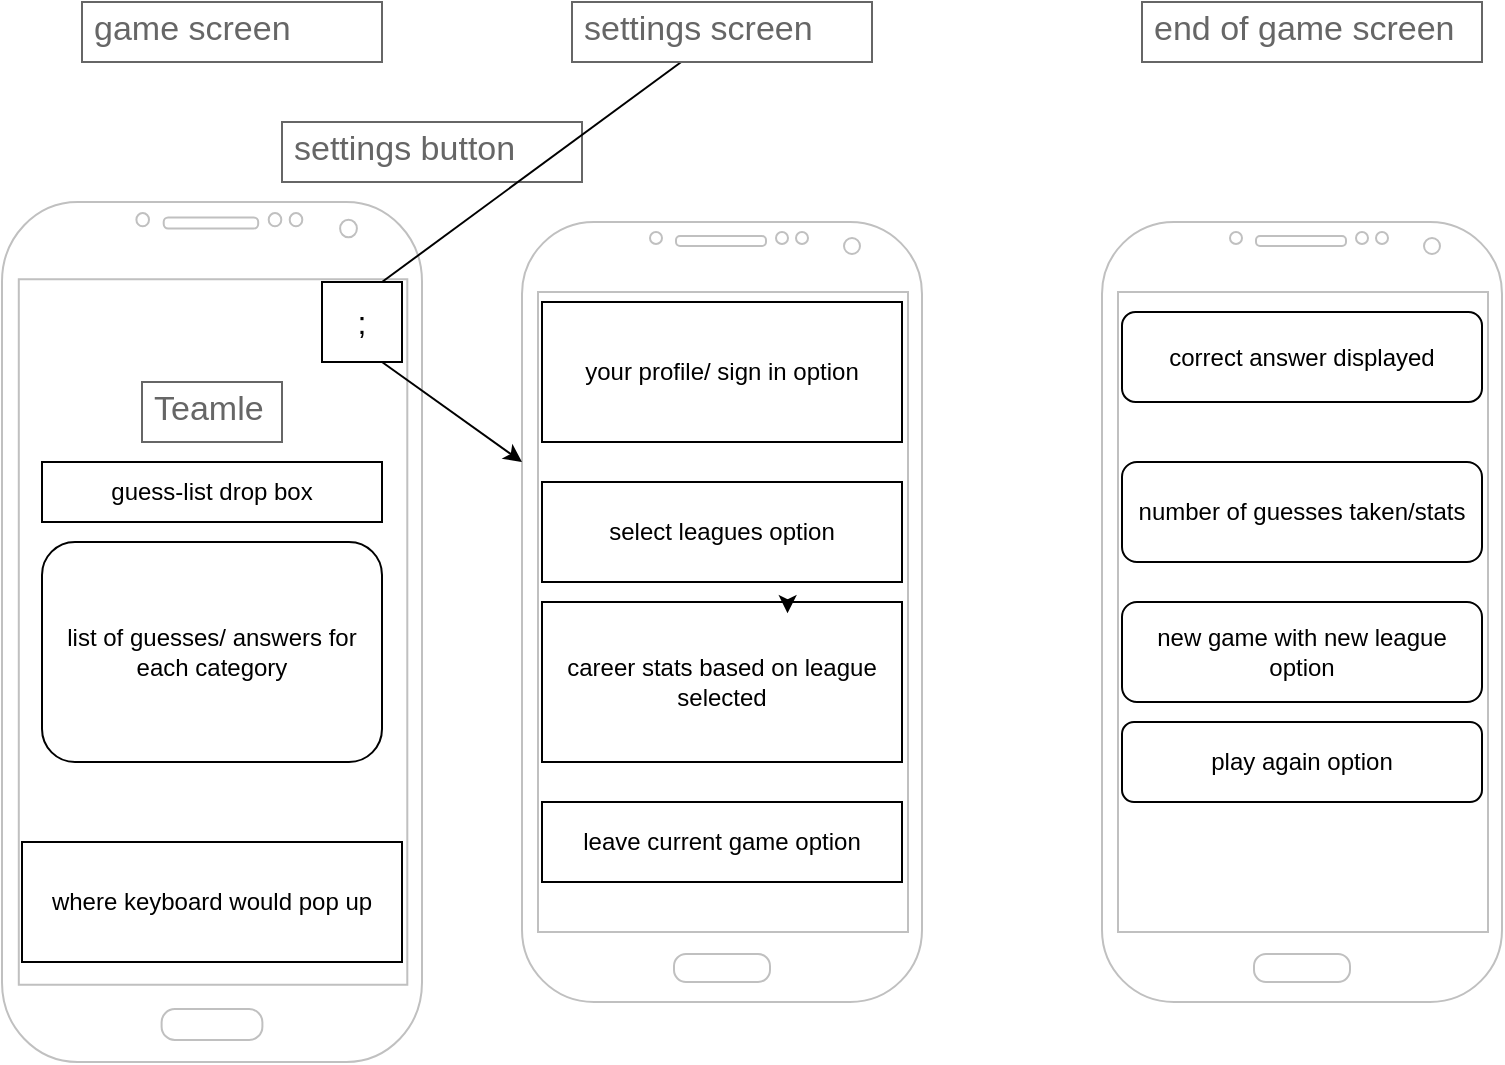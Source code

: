 <mxfile version="23.1.2" type="device">
  <diagram name="Page-1" id="Ity0bdre5pDZpc1G7dg2">
    <mxGraphModel dx="1042" dy="1669" grid="1" gridSize="10" guides="1" tooltips="1" connect="1" arrows="1" fold="1" page="1" pageScale="1" pageWidth="850" pageHeight="1100" math="0" shadow="0">
      <root>
        <mxCell id="0" />
        <mxCell id="1" parent="0" />
        <mxCell id="qRgKyZx6B3KWVO3zU2cP-1" value="" style="verticalLabelPosition=bottom;verticalAlign=top;html=1;shadow=0;dashed=0;strokeWidth=1;shape=mxgraph.android.phone2;strokeColor=#c0c0c0;" vertex="1" parent="1">
          <mxGeometry x="50" y="70" width="210" height="430" as="geometry" />
        </mxCell>
        <mxCell id="qRgKyZx6B3KWVO3zU2cP-2" value="game screen" style="strokeWidth=1;shadow=0;dashed=0;align=center;html=1;shape=mxgraph.mockup.text.textBox;fontColor=#666666;align=left;fontSize=17;spacingLeft=4;spacingTop=-3;whiteSpace=wrap;strokeColor=#666666;mainText=" vertex="1" parent="1">
          <mxGeometry x="90" y="-30" width="150" height="30" as="geometry" />
        </mxCell>
        <mxCell id="qRgKyZx6B3KWVO3zU2cP-3" value="Teamle" style="strokeWidth=1;shadow=0;dashed=0;align=center;html=1;shape=mxgraph.mockup.text.textBox;fontColor=#666666;align=left;fontSize=17;spacingLeft=4;spacingTop=-3;whiteSpace=wrap;strokeColor=#666666;mainText=" vertex="1" parent="1">
          <mxGeometry x="120" y="160" width="70" height="30" as="geometry" />
        </mxCell>
        <mxCell id="qRgKyZx6B3KWVO3zU2cP-4" value="&lt;font size=&quot;3&quot;&gt;;&lt;br&gt;&lt;/font&gt;" style="whiteSpace=wrap;html=1;aspect=fixed;" vertex="1" parent="1">
          <mxGeometry x="210" y="110" width="40" height="40" as="geometry" />
        </mxCell>
        <mxCell id="qRgKyZx6B3KWVO3zU2cP-5" value="settings button" style="strokeWidth=1;shadow=0;dashed=0;align=center;html=1;shape=mxgraph.mockup.text.textBox;fontColor=#666666;align=left;fontSize=17;spacingLeft=4;spacingTop=-3;whiteSpace=wrap;strokeColor=#666666;mainText=" vertex="1" parent="1">
          <mxGeometry x="190" y="30" width="150" height="30" as="geometry" />
        </mxCell>
        <mxCell id="qRgKyZx6B3KWVO3zU2cP-6" value="" style="endArrow=none;html=1;rounded=0;" edge="1" parent="1" target="qRgKyZx6B3KWVO3zU2cP-12">
          <mxGeometry width="50" height="50" relative="1" as="geometry">
            <mxPoint x="240" y="110" as="sourcePoint" />
            <mxPoint x="290" y="60" as="targetPoint" />
          </mxGeometry>
        </mxCell>
        <mxCell id="qRgKyZx6B3KWVO3zU2cP-7" value="guess-list drop box" style="rounded=0;whiteSpace=wrap;html=1;" vertex="1" parent="1">
          <mxGeometry x="70" y="200" width="170" height="30" as="geometry" />
        </mxCell>
        <mxCell id="qRgKyZx6B3KWVO3zU2cP-9" value="list of guesses/ answers for each category" style="rounded=1;whiteSpace=wrap;html=1;" vertex="1" parent="1">
          <mxGeometry x="70" y="240" width="170" height="110" as="geometry" />
        </mxCell>
        <mxCell id="qRgKyZx6B3KWVO3zU2cP-10" value="where keyboard would pop up" style="rounded=0;whiteSpace=wrap;html=1;" vertex="1" parent="1">
          <mxGeometry x="60" y="390" width="190" height="60" as="geometry" />
        </mxCell>
        <mxCell id="qRgKyZx6B3KWVO3zU2cP-11" value="" style="verticalLabelPosition=bottom;verticalAlign=top;html=1;shadow=0;dashed=0;strokeWidth=1;shape=mxgraph.android.phone2;strokeColor=#c0c0c0;" vertex="1" parent="1">
          <mxGeometry x="310" y="80" width="200" height="390" as="geometry" />
        </mxCell>
        <mxCell id="qRgKyZx6B3KWVO3zU2cP-12" value="settings screen" style="strokeWidth=1;shadow=0;dashed=0;align=center;html=1;shape=mxgraph.mockup.text.textBox;fontColor=#666666;align=left;fontSize=17;spacingLeft=4;spacingTop=-3;whiteSpace=wrap;strokeColor=#666666;mainText=" vertex="1" parent="1">
          <mxGeometry x="335" y="-30" width="150" height="30" as="geometry" />
        </mxCell>
        <mxCell id="qRgKyZx6B3KWVO3zU2cP-13" value="" style="endArrow=classic;html=1;rounded=0;exitX=0.75;exitY=1;exitDx=0;exitDy=0;" edge="1" parent="1" source="qRgKyZx6B3KWVO3zU2cP-4">
          <mxGeometry width="50" height="50" relative="1" as="geometry">
            <mxPoint x="400" y="160" as="sourcePoint" />
            <mxPoint x="310" y="200" as="targetPoint" />
          </mxGeometry>
        </mxCell>
        <mxCell id="qRgKyZx6B3KWVO3zU2cP-14" value="your profile/ sign in option" style="rounded=0;whiteSpace=wrap;html=1;" vertex="1" parent="1">
          <mxGeometry x="320" y="120" width="180" height="70" as="geometry" />
        </mxCell>
        <mxCell id="qRgKyZx6B3KWVO3zU2cP-15" value="select leagues option" style="rounded=0;whiteSpace=wrap;html=1;" vertex="1" parent="1">
          <mxGeometry x="320" y="210" width="180" height="50" as="geometry" />
        </mxCell>
        <mxCell id="qRgKyZx6B3KWVO3zU2cP-16" value="career stats based on league selected" style="rounded=0;whiteSpace=wrap;html=1;" vertex="1" parent="1">
          <mxGeometry x="320" y="270" width="180" height="80" as="geometry" />
        </mxCell>
        <mxCell id="qRgKyZx6B3KWVO3zU2cP-17" value="leave current game option" style="rounded=0;whiteSpace=wrap;html=1;" vertex="1" parent="1">
          <mxGeometry x="320" y="370" width="180" height="40" as="geometry" />
        </mxCell>
        <mxCell id="qRgKyZx6B3KWVO3zU2cP-18" value="" style="verticalLabelPosition=bottom;verticalAlign=top;html=1;shadow=0;dashed=0;strokeWidth=1;shape=mxgraph.android.phone2;strokeColor=#c0c0c0;" vertex="1" parent="1">
          <mxGeometry x="600" y="80" width="200" height="390" as="geometry" />
        </mxCell>
        <mxCell id="qRgKyZx6B3KWVO3zU2cP-20" value="end of game screen" style="strokeWidth=1;shadow=0;dashed=0;align=center;html=1;shape=mxgraph.mockup.text.textBox;fontColor=#666666;align=left;fontSize=17;spacingLeft=4;spacingTop=-3;whiteSpace=wrap;strokeColor=#666666;mainText=" vertex="1" parent="1">
          <mxGeometry x="620" y="-30" width="170" height="30" as="geometry" />
        </mxCell>
        <mxCell id="qRgKyZx6B3KWVO3zU2cP-21" value="correct answer displayed" style="rounded=1;whiteSpace=wrap;html=1;" vertex="1" parent="1">
          <mxGeometry x="610" y="125" width="180" height="45" as="geometry" />
        </mxCell>
        <mxCell id="qRgKyZx6B3KWVO3zU2cP-22" style="edgeStyle=orthogonalEdgeStyle;rounded=0;orthogonalLoop=1;jettySize=auto;html=1;exitX=0.5;exitY=0;exitDx=0;exitDy=0;entryX=0.682;entryY=0.07;entryDx=0;entryDy=0;entryPerimeter=0;" edge="1" parent="1" source="qRgKyZx6B3KWVO3zU2cP-16" target="qRgKyZx6B3KWVO3zU2cP-16">
          <mxGeometry relative="1" as="geometry" />
        </mxCell>
        <mxCell id="qRgKyZx6B3KWVO3zU2cP-23" value="number of guesses taken/stats" style="rounded=1;whiteSpace=wrap;html=1;" vertex="1" parent="1">
          <mxGeometry x="610" y="200" width="180" height="50" as="geometry" />
        </mxCell>
        <mxCell id="qRgKyZx6B3KWVO3zU2cP-24" value="new game with new league option" style="rounded=1;whiteSpace=wrap;html=1;" vertex="1" parent="1">
          <mxGeometry x="610" y="270" width="180" height="50" as="geometry" />
        </mxCell>
        <mxCell id="qRgKyZx6B3KWVO3zU2cP-25" value="play again option" style="rounded=1;whiteSpace=wrap;html=1;" vertex="1" parent="1">
          <mxGeometry x="610" y="330" width="180" height="40" as="geometry" />
        </mxCell>
      </root>
    </mxGraphModel>
  </diagram>
</mxfile>

